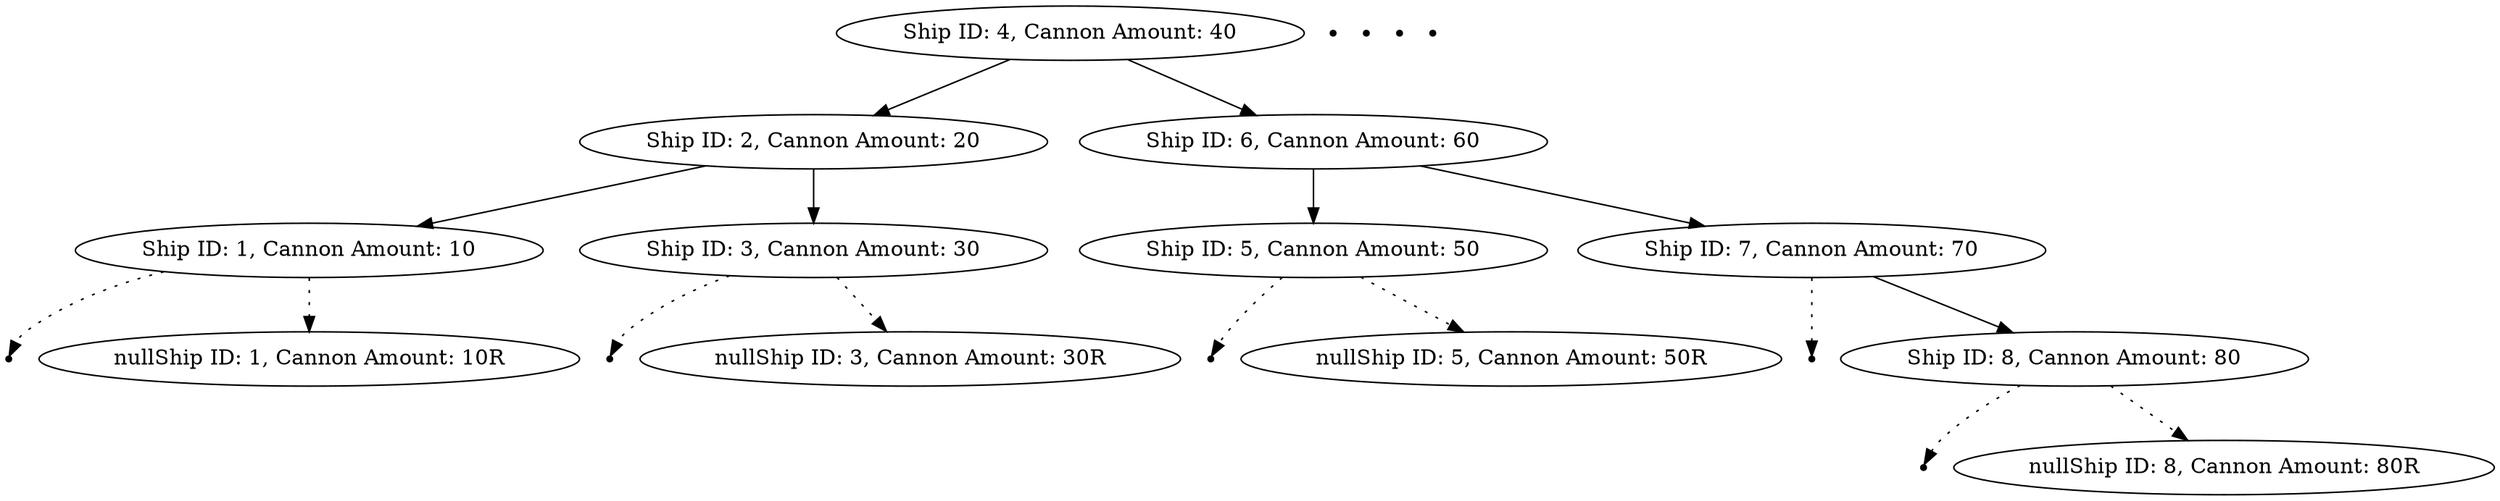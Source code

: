 digraph AVLTree {
    "Ship ID: 4, Cannon Amount: 40" -> "Ship ID: 2, Cannon Amount: 20";
    "Ship ID: 2, Cannon Amount: 20" -> "Ship ID: 1, Cannon Amount: 10";
    "Ship ID: 1, Cannon Amount: 10" -> "nullShip ID: 1, Cannon Amount: 10L" [style=dotted];
    "nullShip ID: 1, Cannon Amount: 10L" [shape=point];
    "Ship ID: 1, Cannon Amount: 10" -> "nullShip ID: 1, Cannon Amount: 10R" [style=dotted];
    "null0x558cbe701310R" [shape=point];
    "Ship ID: 2, Cannon Amount: 20" -> "Ship ID: 3, Cannon Amount: 30";
    "Ship ID: 3, Cannon Amount: 30" -> "nullShip ID: 3, Cannon Amount: 30L" [style=dotted];
    "nullShip ID: 3, Cannon Amount: 30L" [shape=point];
    "Ship ID: 3, Cannon Amount: 30" -> "nullShip ID: 3, Cannon Amount: 30R" [style=dotted];
    "null0x558cbe7014b0R" [shape=point];
    "Ship ID: 4, Cannon Amount: 40" -> "Ship ID: 6, Cannon Amount: 60";
    "Ship ID: 6, Cannon Amount: 60" -> "Ship ID: 5, Cannon Amount: 50";
    "Ship ID: 5, Cannon Amount: 50" -> "nullShip ID: 5, Cannon Amount: 50L" [style=dotted];
    "nullShip ID: 5, Cannon Amount: 50L" [shape=point];
    "Ship ID: 5, Cannon Amount: 50" -> "nullShip ID: 5, Cannon Amount: 50R" [style=dotted];
    "null0x558cbe701650R" [shape=point];
    "Ship ID: 6, Cannon Amount: 60" -> "Ship ID: 7, Cannon Amount: 70";
    "Ship ID: 7, Cannon Amount: 70" -> "nullShip ID: 7, Cannon Amount: 70L" [style=dotted];
    "nullShip ID: 7, Cannon Amount: 70L" [shape=point];
    "Ship ID: 7, Cannon Amount: 70" -> "Ship ID: 8, Cannon Amount: 80";
    "Ship ID: 8, Cannon Amount: 80" -> "nullShip ID: 8, Cannon Amount: 80L" [style=dotted];
    "nullShip ID: 8, Cannon Amount: 80L" [shape=point];
    "Ship ID: 8, Cannon Amount: 80" -> "nullShip ID: 8, Cannon Amount: 80R" [style=dotted];
    "null0x558cbe7018c0R" [shape=point];
}
